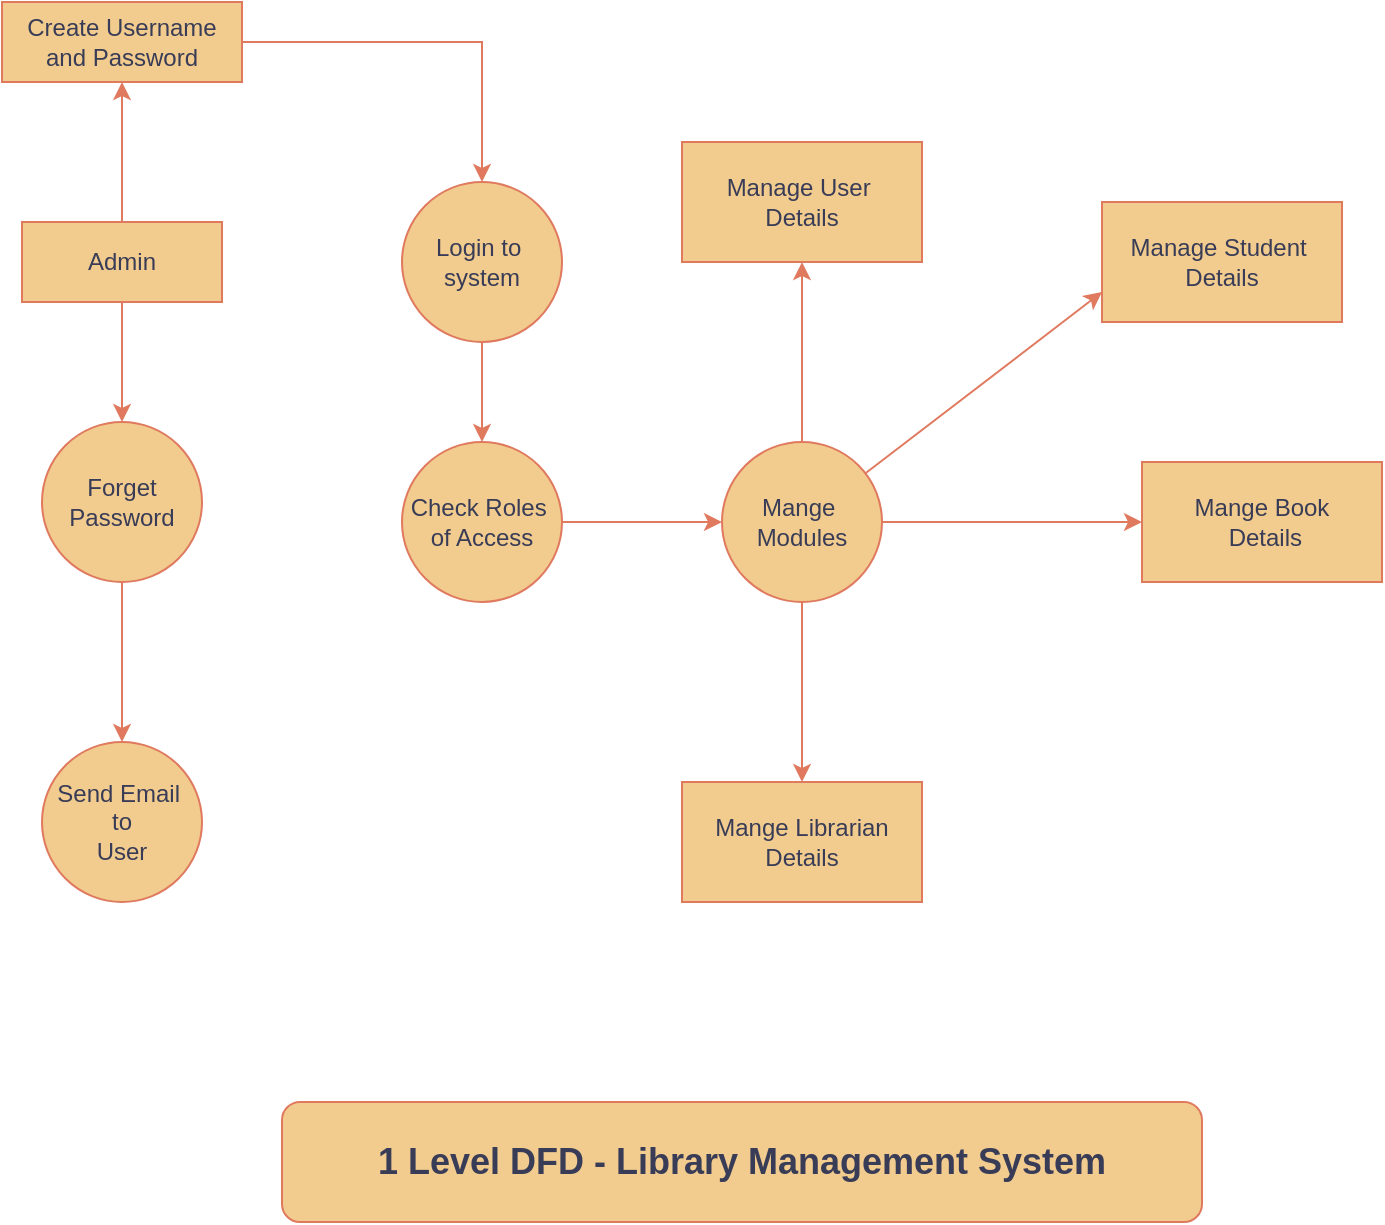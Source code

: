 <mxfile version="22.0.4" type="device">
  <diagram name="Page-1" id="WzwxI4lLRU0rJA4Qxu86">
    <mxGraphModel dx="1400" dy="755" grid="1" gridSize="10" guides="1" tooltips="1" connect="1" arrows="1" fold="1" page="1" pageScale="1" pageWidth="850" pageHeight="1100" math="0" shadow="0">
      <root>
        <mxCell id="0" />
        <mxCell id="1" parent="0" />
        <mxCell id="z5UOo1LZpI8lHbR-ZHLj-1" value="" style="rounded=0;whiteSpace=wrap;html=1;labelBackgroundColor=none;fillColor=#F2CC8F;strokeColor=#E07A5F;fontColor=#393C56;" parent="1" vertex="1">
          <mxGeometry x="80" y="160" width="100" height="40" as="geometry" />
        </mxCell>
        <mxCell id="z5UOo1LZpI8lHbR-ZHLj-8" value="" style="edgeStyle=orthogonalEdgeStyle;rounded=0;orthogonalLoop=1;jettySize=auto;html=1;labelBackgroundColor=none;strokeColor=#E07A5F;fontColor=default;" parent="1" source="z5UOo1LZpI8lHbR-ZHLj-2" target="z5UOo1LZpI8lHbR-ZHLj-7" edge="1">
          <mxGeometry relative="1" as="geometry" />
        </mxCell>
        <mxCell id="dxLfEd_HPIxe3kEOQo2--3" value="" style="edgeStyle=orthogonalEdgeStyle;rounded=0;orthogonalLoop=1;jettySize=auto;html=1;labelBackgroundColor=none;strokeColor=#E07A5F;fontColor=default;" parent="1" source="z5UOo1LZpI8lHbR-ZHLj-2" target="dxLfEd_HPIxe3kEOQo2--1" edge="1">
          <mxGeometry relative="1" as="geometry" />
        </mxCell>
        <mxCell id="z5UOo1LZpI8lHbR-ZHLj-2" value="Admin" style="text;strokeColor=none;align=center;fillColor=none;html=1;verticalAlign=middle;whiteSpace=wrap;rounded=0;labelBackgroundColor=none;fontColor=#393C56;" parent="1" vertex="1">
          <mxGeometry x="80" y="160" width="100" height="40" as="geometry" />
        </mxCell>
        <mxCell id="z5UOo1LZpI8lHbR-ZHLj-12" value="" style="edgeStyle=orthogonalEdgeStyle;rounded=0;orthogonalLoop=1;jettySize=auto;html=1;labelBackgroundColor=none;strokeColor=#E07A5F;fontColor=default;" parent="1" source="z5UOo1LZpI8lHbR-ZHLj-4" edge="1">
          <mxGeometry relative="1" as="geometry">
            <mxPoint x="310" y="270" as="targetPoint" />
          </mxGeometry>
        </mxCell>
        <mxCell id="z5UOo1LZpI8lHbR-ZHLj-4" value="" style="ellipse;whiteSpace=wrap;html=1;labelBackgroundColor=none;fillColor=#F2CC8F;strokeColor=#E07A5F;fontColor=#393C56;" parent="1" vertex="1">
          <mxGeometry x="270" y="140" width="80" height="80" as="geometry" />
        </mxCell>
        <mxCell id="z5UOo1LZpI8lHbR-ZHLj-6" value="Login to&amp;nbsp;&lt;br&gt;system" style="text;strokeColor=none;align=center;fillColor=none;html=1;verticalAlign=middle;whiteSpace=wrap;rounded=0;labelBackgroundColor=none;fontColor=#393C56;" parent="1" vertex="1">
          <mxGeometry x="280" y="165" width="60" height="30" as="geometry" />
        </mxCell>
        <mxCell id="z5UOo1LZpI8lHbR-ZHLj-10" value="" style="edgeStyle=orthogonalEdgeStyle;rounded=0;orthogonalLoop=1;jettySize=auto;html=1;labelBackgroundColor=none;strokeColor=#E07A5F;fontColor=default;" parent="1" source="z5UOo1LZpI8lHbR-ZHLj-7" target="z5UOo1LZpI8lHbR-ZHLj-9" edge="1">
          <mxGeometry relative="1" as="geometry" />
        </mxCell>
        <mxCell id="z5UOo1LZpI8lHbR-ZHLj-7" value="Forget&lt;br&gt;Password" style="ellipse;whiteSpace=wrap;html=1;labelBackgroundColor=none;fillColor=#F2CC8F;strokeColor=#E07A5F;fontColor=#393C56;" parent="1" vertex="1">
          <mxGeometry x="90" y="260" width="80" height="80" as="geometry" />
        </mxCell>
        <mxCell id="z5UOo1LZpI8lHbR-ZHLj-9" value="Send Email&amp;nbsp;&lt;br&gt;to&lt;br&gt;User" style="ellipse;whiteSpace=wrap;html=1;labelBackgroundColor=none;fillColor=#F2CC8F;strokeColor=#E07A5F;fontColor=#393C56;" parent="1" vertex="1">
          <mxGeometry x="90" y="420" width="80" height="80" as="geometry" />
        </mxCell>
        <mxCell id="z5UOo1LZpI8lHbR-ZHLj-14" value="" style="edgeStyle=orthogonalEdgeStyle;rounded=0;orthogonalLoop=1;jettySize=auto;html=1;labelBackgroundColor=none;strokeColor=#E07A5F;fontColor=default;" parent="1" source="z5UOo1LZpI8lHbR-ZHLj-11" target="z5UOo1LZpI8lHbR-ZHLj-13" edge="1">
          <mxGeometry relative="1" as="geometry" />
        </mxCell>
        <mxCell id="z5UOo1LZpI8lHbR-ZHLj-11" value="Check Roles&amp;nbsp;&lt;br&gt;of Access" style="ellipse;whiteSpace=wrap;html=1;labelBackgroundColor=none;fillColor=#F2CC8F;strokeColor=#E07A5F;fontColor=#393C56;" parent="1" vertex="1">
          <mxGeometry x="270" y="270" width="80" height="80" as="geometry" />
        </mxCell>
        <mxCell id="z5UOo1LZpI8lHbR-ZHLj-16" value="" style="edgeStyle=orthogonalEdgeStyle;rounded=0;orthogonalLoop=1;jettySize=auto;html=1;labelBackgroundColor=none;strokeColor=#E07A5F;fontColor=default;" parent="1" source="z5UOo1LZpI8lHbR-ZHLj-13" target="z5UOo1LZpI8lHbR-ZHLj-15" edge="1">
          <mxGeometry relative="1" as="geometry" />
        </mxCell>
        <mxCell id="z5UOo1LZpI8lHbR-ZHLj-18" value="" style="edgeStyle=orthogonalEdgeStyle;rounded=0;orthogonalLoop=1;jettySize=auto;html=1;labelBackgroundColor=none;strokeColor=#E07A5F;fontColor=default;" parent="1" source="z5UOo1LZpI8lHbR-ZHLj-13" target="z5UOo1LZpI8lHbR-ZHLj-17" edge="1">
          <mxGeometry relative="1" as="geometry" />
        </mxCell>
        <mxCell id="z5UOo1LZpI8lHbR-ZHLj-20" value="" style="edgeStyle=orthogonalEdgeStyle;rounded=0;orthogonalLoop=1;jettySize=auto;html=1;labelBackgroundColor=none;strokeColor=#E07A5F;fontColor=default;" parent="1" source="z5UOo1LZpI8lHbR-ZHLj-13" target="z5UOo1LZpI8lHbR-ZHLj-19" edge="1">
          <mxGeometry relative="1" as="geometry" />
        </mxCell>
        <mxCell id="z5UOo1LZpI8lHbR-ZHLj-13" value="Mange&amp;nbsp;&lt;br&gt;Modules" style="ellipse;whiteSpace=wrap;html=1;labelBackgroundColor=none;fillColor=#F2CC8F;strokeColor=#E07A5F;fontColor=#393C56;" parent="1" vertex="1">
          <mxGeometry x="430" y="270" width="80" height="80" as="geometry" />
        </mxCell>
        <mxCell id="z5UOo1LZpI8lHbR-ZHLj-15" value="Mange Book&lt;br&gt;&amp;nbsp;Details" style="whiteSpace=wrap;html=1;labelBackgroundColor=none;fillColor=#F2CC8F;strokeColor=#E07A5F;fontColor=#393C56;" parent="1" vertex="1">
          <mxGeometry x="640" y="280" width="120" height="60" as="geometry" />
        </mxCell>
        <mxCell id="z5UOo1LZpI8lHbR-ZHLj-17" value="Mange Librarian&lt;br&gt;Details" style="whiteSpace=wrap;html=1;labelBackgroundColor=none;fillColor=#F2CC8F;strokeColor=#E07A5F;fontColor=#393C56;" parent="1" vertex="1">
          <mxGeometry x="410" y="440" width="120" height="60" as="geometry" />
        </mxCell>
        <mxCell id="z5UOo1LZpI8lHbR-ZHLj-19" value="Manage User&amp;nbsp;&lt;br&gt;Details" style="whiteSpace=wrap;html=1;labelBackgroundColor=none;fillColor=#F2CC8F;strokeColor=#E07A5F;fontColor=#393C56;" parent="1" vertex="1">
          <mxGeometry x="410" y="120" width="120" height="60" as="geometry" />
        </mxCell>
        <mxCell id="z5UOo1LZpI8lHbR-ZHLj-21" value="&lt;h2&gt;1 Level DFD - Library Management System&lt;/h2&gt;" style="rounded=1;whiteSpace=wrap;html=1;fontStyle=1;labelBackgroundColor=none;fillColor=#F2CC8F;strokeColor=#E07A5F;fontColor=#393C56;" parent="1" vertex="1">
          <mxGeometry x="210" y="600" width="460" height="60" as="geometry" />
        </mxCell>
        <mxCell id="dxLfEd_HPIxe3kEOQo2--6" style="edgeStyle=orthogonalEdgeStyle;rounded=0;orthogonalLoop=1;jettySize=auto;html=1;entryX=0.5;entryY=0;entryDx=0;entryDy=0;labelBackgroundColor=none;strokeColor=#E07A5F;fontColor=default;" parent="1" source="dxLfEd_HPIxe3kEOQo2--1" target="z5UOo1LZpI8lHbR-ZHLj-4" edge="1">
          <mxGeometry relative="1" as="geometry" />
        </mxCell>
        <mxCell id="dxLfEd_HPIxe3kEOQo2--1" value="Create Username&lt;br&gt;and Password" style="rounded=0;whiteSpace=wrap;html=1;labelBackgroundColor=none;fillColor=#F2CC8F;strokeColor=#E07A5F;fontColor=#393C56;" parent="1" vertex="1">
          <mxGeometry x="70" y="50" width="120" height="40" as="geometry" />
        </mxCell>
        <mxCell id="dxLfEd_HPIxe3kEOQo2--4" value="" style="endArrow=classic;html=1;rounded=0;entryX=0;entryY=0.75;entryDx=0;entryDy=0;labelBackgroundColor=none;strokeColor=#E07A5F;fontColor=default;" parent="1" source="z5UOo1LZpI8lHbR-ZHLj-13" target="dxLfEd_HPIxe3kEOQo2--5" edge="1">
          <mxGeometry width="50" height="50" relative="1" as="geometry">
            <mxPoint x="490" y="280" as="sourcePoint" />
            <mxPoint x="550" y="230" as="targetPoint" />
          </mxGeometry>
        </mxCell>
        <mxCell id="dxLfEd_HPIxe3kEOQo2--5" value="Manage Student&amp;nbsp;&lt;br&gt;Details" style="rounded=0;whiteSpace=wrap;html=1;labelBackgroundColor=none;fillColor=#F2CC8F;strokeColor=#E07A5F;fontColor=#393C56;" parent="1" vertex="1">
          <mxGeometry x="620" y="150" width="120" height="60" as="geometry" />
        </mxCell>
      </root>
    </mxGraphModel>
  </diagram>
</mxfile>

